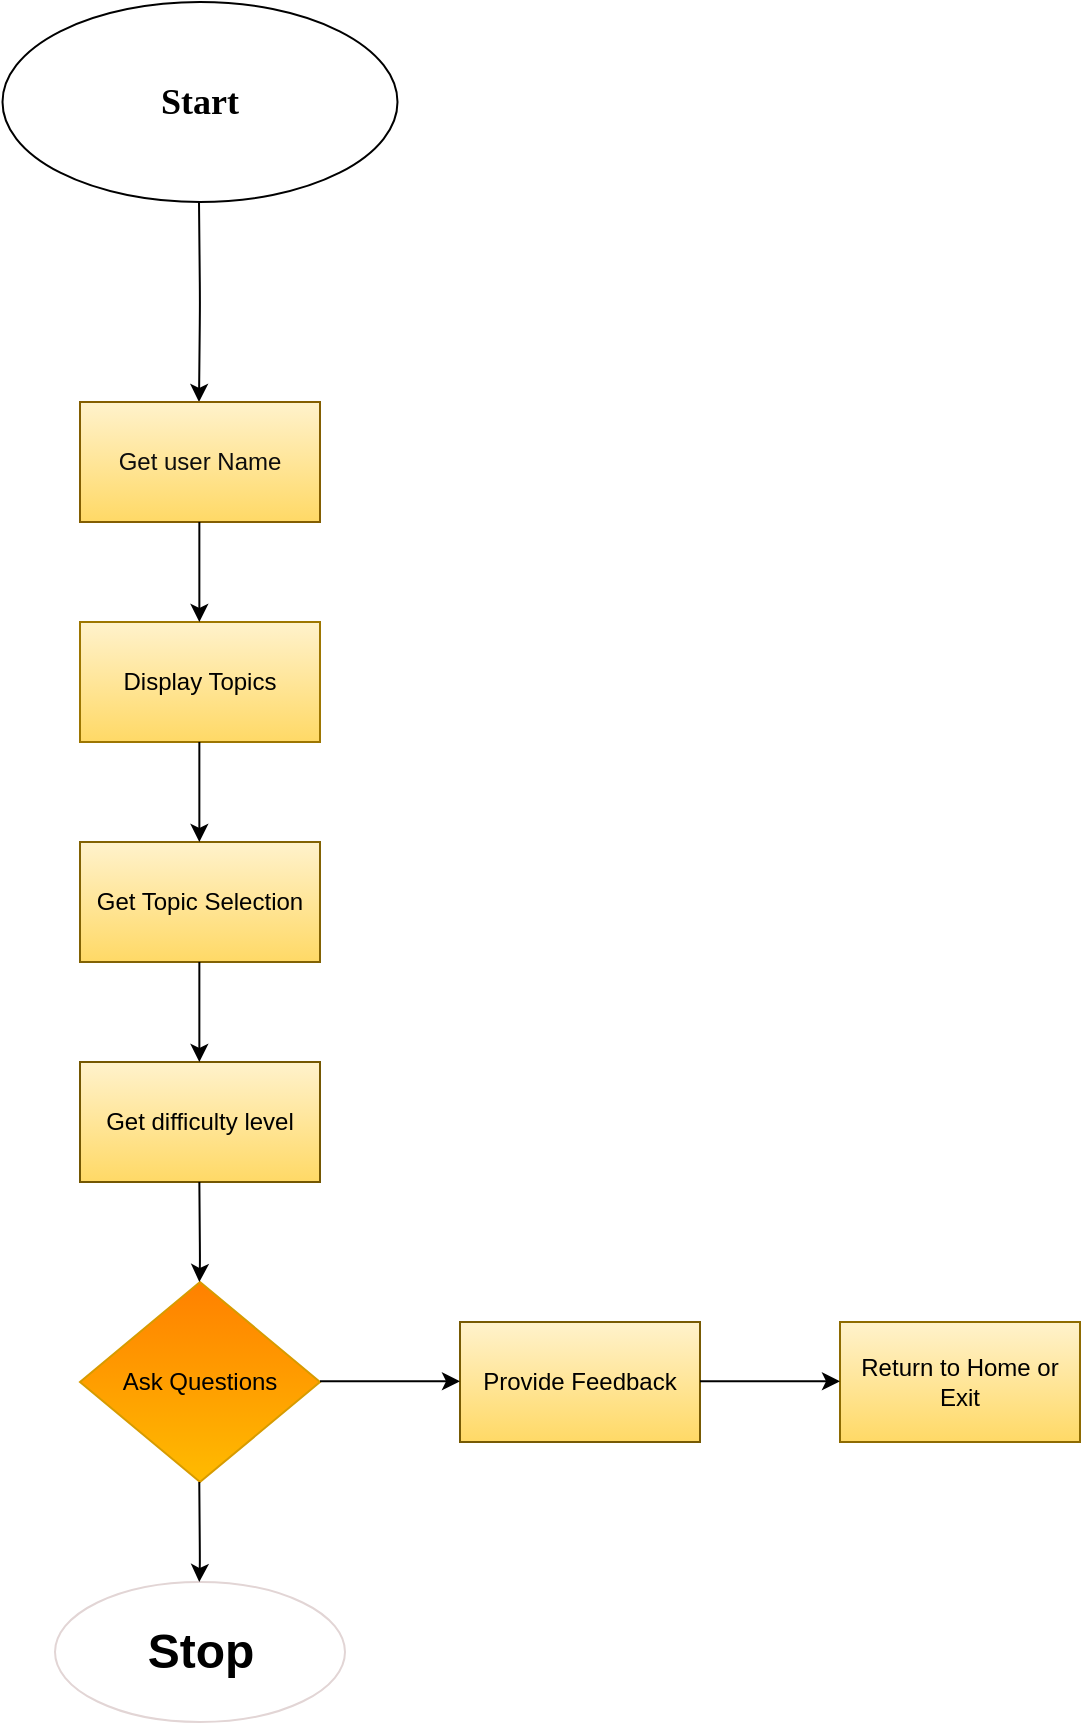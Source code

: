 <mxfile>
    <diagram id="yXslFUGrNe34Woq6vfVG" name="Page-1">
        <mxGraphModel dx="792" dy="283" grid="1" gridSize="10" guides="1" tooltips="1" connect="1" arrows="1" fold="1" page="1" pageScale="1" pageWidth="850" pageHeight="1100" math="0" shadow="0">
            <root>
                <mxCell id="0"/>
                <mxCell id="1" parent="0"/>
                <object label="&lt;h2&gt;Start&lt;/h2&gt;" id="2">
                    <mxCell style="ellipse;whiteSpace=wrap;html=1;fontFamily=Tahoma;" vertex="1" parent="1">
                        <mxGeometry x="181.25" y="10" width="197.5" height="100" as="geometry"/>
                    </mxCell>
                </object>
                <mxCell id="3" value="" style="endArrow=classic;html=1;" edge="1" parent="1">
                    <mxGeometry width="50" height="50" relative="1" as="geometry">
                        <mxPoint x="279.5" y="110" as="sourcePoint"/>
                        <mxPoint x="279.5" y="210" as="targetPoint"/>
                        <Array as="points">
                            <mxPoint x="280" y="160"/>
                        </Array>
                    </mxGeometry>
                </mxCell>
                <mxCell id="4" value="Get user Name" style="rounded=0;whiteSpace=wrap;html=1;fillColor=#fff2cc;strokeColor=#835e01;gradientColor=#ffd966;fontColor=#0d0d0d;" vertex="1" parent="1">
                    <mxGeometry x="220" y="210" width="120" height="60" as="geometry"/>
                </mxCell>
                <mxCell id="5" value="&lt;h1&gt;Stop&lt;/h1&gt;" style="ellipse;whiteSpace=wrap;html=1;strokeColor=#e2d5d5;" vertex="1" parent="1">
                    <mxGeometry x="207.5" y="800" width="145" height="70" as="geometry"/>
                </mxCell>
                <mxCell id="7" value="Display Topics" style="rounded=0;whiteSpace=wrap;html=1;fillColor=#fff2cc;strokeColor=#9d7601;gradientColor=#ffd966;fontColor=#000000;" vertex="1" parent="1">
                    <mxGeometry x="220" y="320" width="120" height="60" as="geometry"/>
                </mxCell>
                <mxCell id="8" value="Get Topic Selection" style="rounded=0;whiteSpace=wrap;html=1;fillColor=#fff2cc;strokeColor=#826203;gradientColor=#ffd966;fontColor=#000000;" vertex="1" parent="1">
                    <mxGeometry x="220" y="430" width="120" height="60" as="geometry"/>
                </mxCell>
                <mxCell id="9" value="Get difficulty level" style="rounded=0;whiteSpace=wrap;html=1;fillColor=#fff2cc;strokeColor=#745702;gradientColor=#ffd966;fontColor=#000000;" vertex="1" parent="1">
                    <mxGeometry x="220" y="540" width="120" height="60" as="geometry"/>
                </mxCell>
                <mxCell id="10" value="Ask Questions" style="rhombus;whiteSpace=wrap;html=1;fillColor=#FF8000;strokeColor=#D79B00;gradientColor=#ffbb00;fontColor=#000000;" vertex="1" parent="1">
                    <mxGeometry x="220" y="650" width="120" height="100" as="geometry"/>
                </mxCell>
                <mxCell id="11" value="Provide Feedback" style="rounded=0;whiteSpace=wrap;html=1;fillColor=#fff2cc;strokeColor=#775a03;gradientColor=#ffd966;fontColor=#000000;" vertex="1" parent="1">
                    <mxGeometry x="410" y="670" width="120" height="60" as="geometry"/>
                </mxCell>
                <mxCell id="12" value="Return to Home or Exit" style="rounded=0;whiteSpace=wrap;html=1;fillColor=#fff2cc;strokeColor=#8e6b01;gradientColor=#ffd966;fontColor=#000000;" vertex="1" parent="1">
                    <mxGeometry x="600" y="670" width="120" height="60" as="geometry"/>
                </mxCell>
                <mxCell id="13" value="" style="endArrow=classic;html=1;" edge="1" parent="1">
                    <mxGeometry width="50" height="50" relative="1" as="geometry">
                        <mxPoint x="279.68" y="270" as="sourcePoint"/>
                        <mxPoint x="279.68" y="320" as="targetPoint"/>
                    </mxGeometry>
                </mxCell>
                <mxCell id="14" value="" style="endArrow=classic;html=1;" edge="1" parent="1">
                    <mxGeometry width="50" height="50" relative="1" as="geometry">
                        <mxPoint x="279.68" y="380" as="sourcePoint"/>
                        <mxPoint x="279.68" y="430" as="targetPoint"/>
                    </mxGeometry>
                </mxCell>
                <mxCell id="15" value="" style="endArrow=classic;html=1;" edge="1" parent="1">
                    <mxGeometry width="50" height="50" relative="1" as="geometry">
                        <mxPoint x="279.68" y="490" as="sourcePoint"/>
                        <mxPoint x="279.68" y="540" as="targetPoint"/>
                    </mxGeometry>
                </mxCell>
                <mxCell id="16" value="" style="endArrow=classic;html=1;" edge="1" parent="1">
                    <mxGeometry width="50" height="50" relative="1" as="geometry">
                        <mxPoint x="279.68" y="600.0" as="sourcePoint"/>
                        <mxPoint x="279.68" y="650.0" as="targetPoint"/>
                        <Array as="points">
                            <mxPoint x="280" y="640"/>
                        </Array>
                    </mxGeometry>
                </mxCell>
                <mxCell id="17" value="" style="endArrow=classic;html=1;" edge="1" parent="1">
                    <mxGeometry width="50" height="50" relative="1" as="geometry">
                        <mxPoint x="340" y="699.64" as="sourcePoint"/>
                        <mxPoint x="410" y="699.64" as="targetPoint"/>
                        <Array as="points"/>
                    </mxGeometry>
                </mxCell>
                <mxCell id="18" value="" style="endArrow=classic;html=1;" edge="1" parent="1">
                    <mxGeometry width="50" height="50" relative="1" as="geometry">
                        <mxPoint x="530.0" y="699.64" as="sourcePoint"/>
                        <mxPoint x="600.0" y="699.64" as="targetPoint"/>
                        <Array as="points"/>
                    </mxGeometry>
                </mxCell>
                <mxCell id="19" value="" style="endArrow=classic;html=1;" edge="1" parent="1">
                    <mxGeometry width="50" height="50" relative="1" as="geometry">
                        <mxPoint x="279.64" y="750.0" as="sourcePoint"/>
                        <mxPoint x="279.64" y="800.0" as="targetPoint"/>
                        <Array as="points">
                            <mxPoint x="279.96" y="790"/>
                        </Array>
                    </mxGeometry>
                </mxCell>
            </root>
        </mxGraphModel>
    </diagram>
</mxfile>